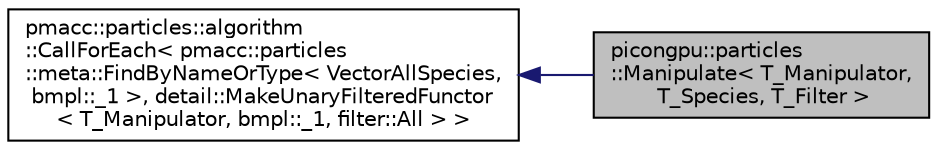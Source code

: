 digraph "picongpu::particles::Manipulate&lt; T_Manipulator, T_Species, T_Filter &gt;"
{
 // LATEX_PDF_SIZE
  edge [fontname="Helvetica",fontsize="10",labelfontname="Helvetica",labelfontsize="10"];
  node [fontname="Helvetica",fontsize="10",shape=record];
  rankdir="LR";
  Node1 [label="picongpu::particles\l::Manipulate\< T_Manipulator,\l T_Species, T_Filter \>",height=0.2,width=0.4,color="black", fillcolor="grey75", style="filled", fontcolor="black",tooltip="Run a user defined manipulation for each particle of a species."];
  Node2 -> Node1 [dir="back",color="midnightblue",fontsize="10",style="solid",fontname="Helvetica"];
  Node2 [label="pmacc::particles::algorithm\l::CallForEach\< pmacc::particles\l::meta::FindByNameOrType\< VectorAllSpecies,\l bmpl::_1 \>, detail::MakeUnaryFilteredFunctor\l\< T_Manipulator, bmpl::_1, filter::All \> \>",height=0.2,width=0.4,color="black", fillcolor="white", style="filled",URL="$structpmacc_1_1particles_1_1algorithm_1_1_call_for_each.html",tooltip=" "];
}
